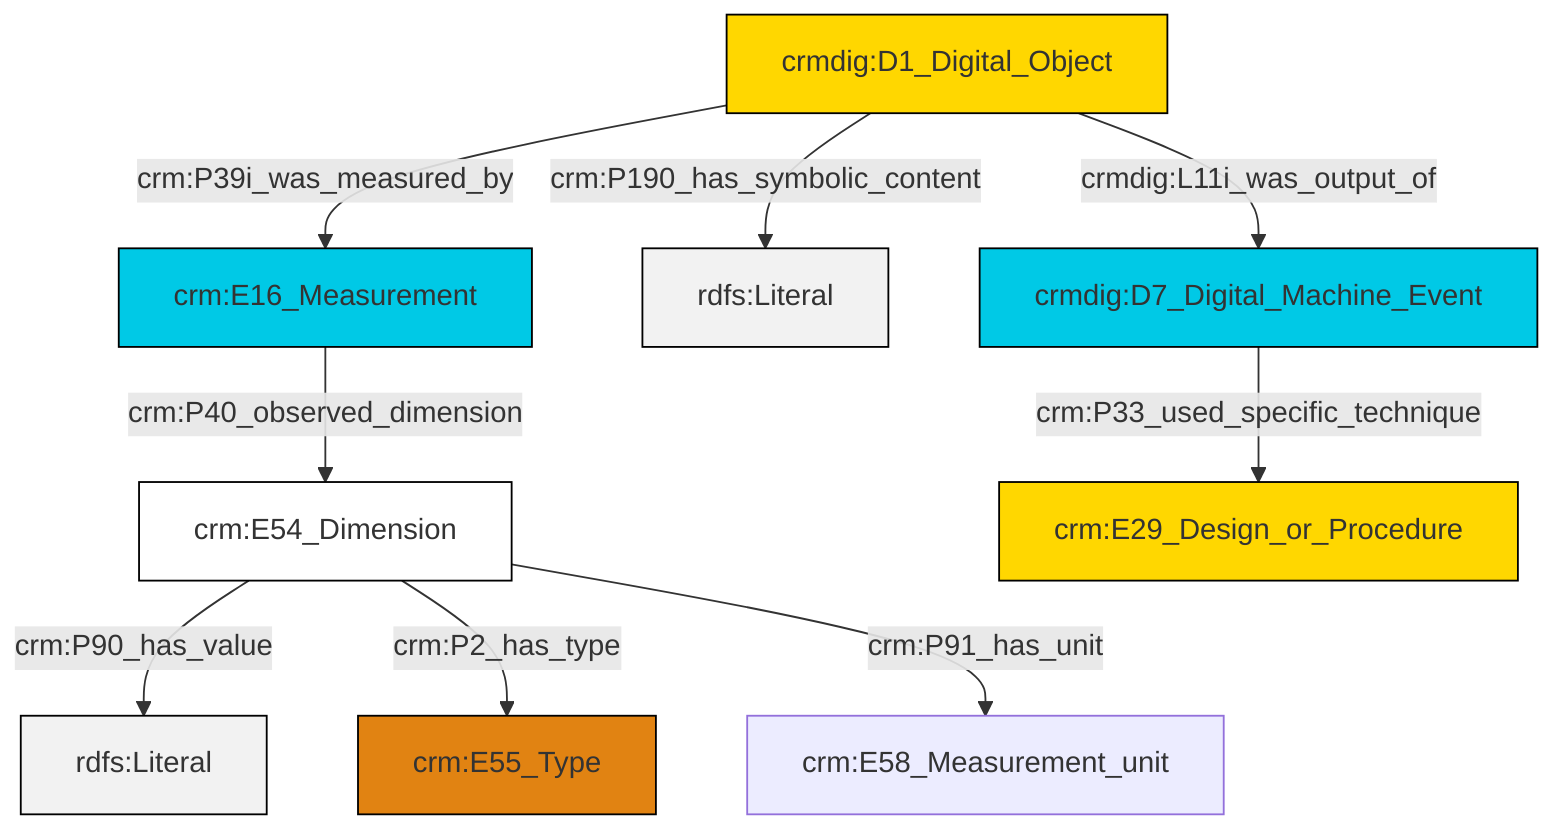 graph TD
classDef Literal fill:#f2f2f2,stroke:#000000;
classDef CRM_Entity fill:#FFFFFF,stroke:#000000;
classDef Temporal_Entity fill:#00C9E6, stroke:#000000;
classDef Type fill:#E18312, stroke:#000000;
classDef Time-Span fill:#2C9C91, stroke:#000000;
classDef Appellation fill:#FFEB7F, stroke:#000000;
classDef Place fill:#008836, stroke:#000000;
classDef Persistent_Item fill:#B266B2, stroke:#000000;
classDef Conceptual_Object fill:#FFD700, stroke:#000000;
classDef Physical_Thing fill:#D2B48C, stroke:#000000;
classDef Actor fill:#f58aad, stroke:#000000;
classDef PC_Classes fill:#4ce600, stroke:#000000;
classDef Multi fill:#cccccc,stroke:#000000;

0["crmdig:D1_Digital_Object"]:::Conceptual_Object -->|crmdig:L11i_was_output_of| 1["crmdig:D7_Digital_Machine_Event"]:::Temporal_Entity
0["crmdig:D1_Digital_Object"]:::Conceptual_Object -->|crm:P190_has_symbolic_content| 7[rdfs:Literal]:::Literal
8["crm:E16_Measurement"]:::Temporal_Entity -->|crm:P40_observed_dimension| 4["crm:E54_Dimension"]:::CRM_Entity
1["crmdig:D7_Digital_Machine_Event"]:::Temporal_Entity -->|crm:P33_used_specific_technique| 9["crm:E29_Design_or_Procedure"]:::Conceptual_Object
4["crm:E54_Dimension"]:::CRM_Entity -->|crm:P90_has_value| 12[rdfs:Literal]:::Literal
4["crm:E54_Dimension"]:::CRM_Entity -->|crm:P2_has_type| 14["crm:E55_Type"]:::Type
0["crmdig:D1_Digital_Object"]:::Conceptual_Object -->|crm:P39i_was_measured_by| 8["crm:E16_Measurement"]:::Temporal_Entity
4["crm:E54_Dimension"]:::CRM_Entity -->|crm:P91_has_unit| 2["crm:E58_Measurement_unit"]:::Default